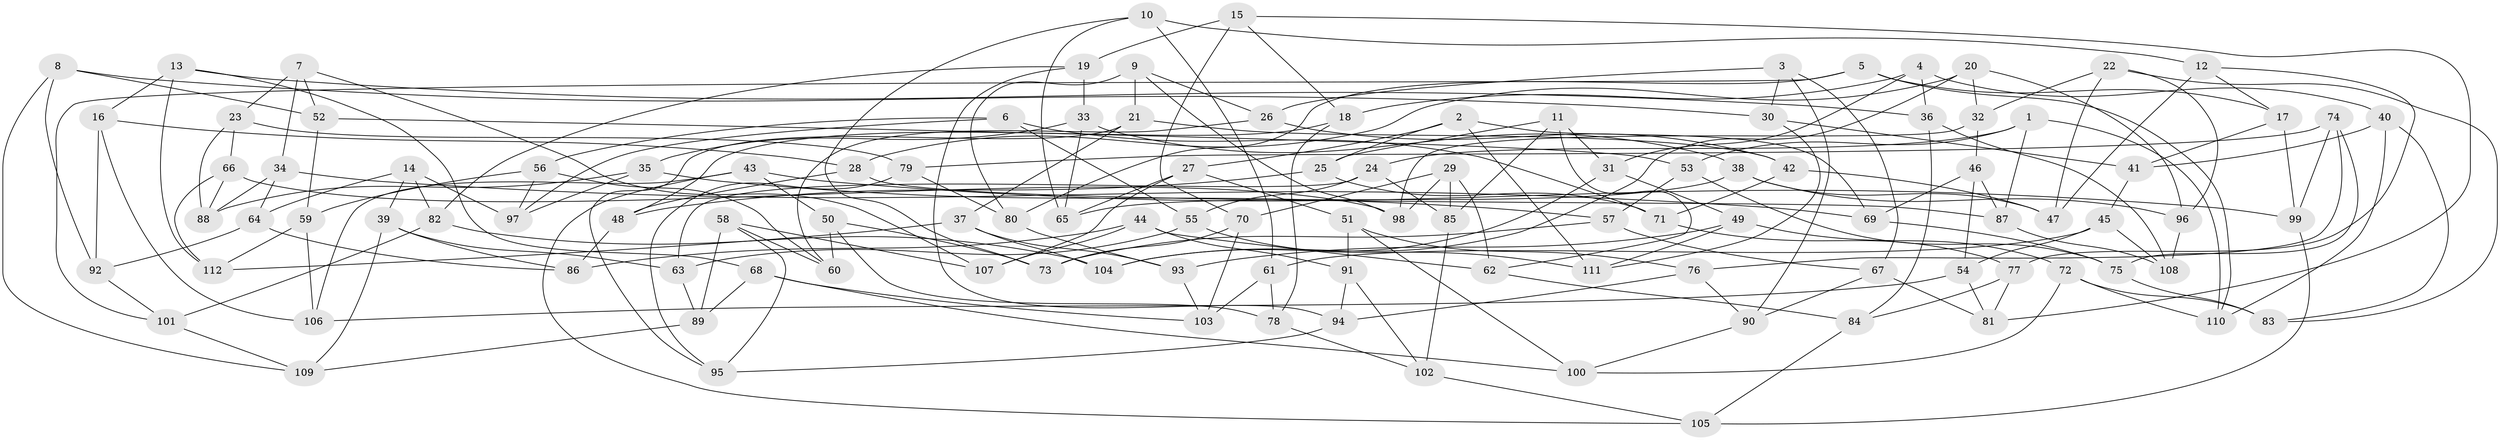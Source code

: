 // Generated by graph-tools (version 1.1) at 2025/02/03/09/25 03:02:58]
// undirected, 112 vertices, 224 edges
graph export_dot {
graph [start="1"]
  node [color=gray90,style=filled];
  1;
  2;
  3;
  4;
  5;
  6;
  7;
  8;
  9;
  10;
  11;
  12;
  13;
  14;
  15;
  16;
  17;
  18;
  19;
  20;
  21;
  22;
  23;
  24;
  25;
  26;
  27;
  28;
  29;
  30;
  31;
  32;
  33;
  34;
  35;
  36;
  37;
  38;
  39;
  40;
  41;
  42;
  43;
  44;
  45;
  46;
  47;
  48;
  49;
  50;
  51;
  52;
  53;
  54;
  55;
  56;
  57;
  58;
  59;
  60;
  61;
  62;
  63;
  64;
  65;
  66;
  67;
  68;
  69;
  70;
  71;
  72;
  73;
  74;
  75;
  76;
  77;
  78;
  79;
  80;
  81;
  82;
  83;
  84;
  85;
  86;
  87;
  88;
  89;
  90;
  91;
  92;
  93;
  94;
  95;
  96;
  97;
  98;
  99;
  100;
  101;
  102;
  103;
  104;
  105;
  106;
  107;
  108;
  109;
  110;
  111;
  112;
  1 -- 53;
  1 -- 110;
  1 -- 87;
  1 -- 24;
  2 -- 27;
  2 -- 111;
  2 -- 69;
  2 -- 25;
  3 -- 26;
  3 -- 30;
  3 -- 90;
  3 -- 67;
  4 -- 40;
  4 -- 18;
  4 -- 36;
  4 -- 31;
  5 -- 17;
  5 -- 110;
  5 -- 101;
  5 -- 80;
  6 -- 55;
  6 -- 71;
  6 -- 97;
  6 -- 56;
  7 -- 52;
  7 -- 23;
  7 -- 34;
  7 -- 107;
  8 -- 30;
  8 -- 109;
  8 -- 92;
  8 -- 52;
  9 -- 98;
  9 -- 26;
  9 -- 21;
  9 -- 80;
  10 -- 65;
  10 -- 61;
  10 -- 73;
  10 -- 12;
  11 -- 25;
  11 -- 62;
  11 -- 31;
  11 -- 85;
  12 -- 47;
  12 -- 77;
  12 -- 17;
  13 -- 68;
  13 -- 16;
  13 -- 36;
  13 -- 112;
  14 -- 97;
  14 -- 82;
  14 -- 64;
  14 -- 39;
  15 -- 18;
  15 -- 81;
  15 -- 70;
  15 -- 19;
  16 -- 28;
  16 -- 106;
  16 -- 92;
  17 -- 41;
  17 -- 99;
  18 -- 78;
  18 -- 48;
  19 -- 82;
  19 -- 94;
  19 -- 33;
  20 -- 104;
  20 -- 96;
  20 -- 28;
  20 -- 32;
  21 -- 37;
  21 -- 42;
  21 -- 95;
  22 -- 32;
  22 -- 47;
  22 -- 83;
  22 -- 96;
  23 -- 66;
  23 -- 79;
  23 -- 88;
  24 -- 63;
  24 -- 55;
  24 -- 85;
  25 -- 71;
  25 -- 48;
  26 -- 60;
  26 -- 42;
  27 -- 51;
  27 -- 107;
  27 -- 65;
  28 -- 87;
  28 -- 48;
  29 -- 70;
  29 -- 85;
  29 -- 98;
  29 -- 62;
  30 -- 111;
  30 -- 41;
  31 -- 104;
  31 -- 49;
  32 -- 46;
  32 -- 98;
  33 -- 65;
  33 -- 38;
  33 -- 35;
  34 -- 88;
  34 -- 69;
  34 -- 64;
  35 -- 57;
  35 -- 97;
  35 -- 88;
  36 -- 84;
  36 -- 108;
  37 -- 93;
  37 -- 112;
  37 -- 104;
  38 -- 65;
  38 -- 96;
  38 -- 47;
  39 -- 109;
  39 -- 63;
  39 -- 86;
  40 -- 110;
  40 -- 83;
  40 -- 41;
  41 -- 45;
  42 -- 47;
  42 -- 71;
  43 -- 99;
  43 -- 106;
  43 -- 50;
  43 -- 105;
  44 -- 62;
  44 -- 91;
  44 -- 107;
  44 -- 86;
  45 -- 61;
  45 -- 108;
  45 -- 54;
  46 -- 69;
  46 -- 87;
  46 -- 54;
  48 -- 86;
  49 -- 93;
  49 -- 72;
  49 -- 111;
  50 -- 78;
  50 -- 60;
  50 -- 73;
  51 -- 91;
  51 -- 76;
  51 -- 100;
  52 -- 59;
  52 -- 53;
  53 -- 57;
  53 -- 75;
  54 -- 81;
  54 -- 106;
  55 -- 111;
  55 -- 63;
  56 -- 59;
  56 -- 60;
  56 -- 97;
  57 -- 73;
  57 -- 67;
  58 -- 89;
  58 -- 60;
  58 -- 107;
  58 -- 95;
  59 -- 112;
  59 -- 106;
  61 -- 103;
  61 -- 78;
  62 -- 84;
  63 -- 89;
  64 -- 86;
  64 -- 92;
  66 -- 112;
  66 -- 88;
  66 -- 98;
  67 -- 81;
  67 -- 90;
  68 -- 103;
  68 -- 100;
  68 -- 89;
  69 -- 75;
  70 -- 73;
  70 -- 103;
  71 -- 77;
  72 -- 83;
  72 -- 100;
  72 -- 110;
  74 -- 99;
  74 -- 75;
  74 -- 79;
  74 -- 76;
  75 -- 83;
  76 -- 90;
  76 -- 94;
  77 -- 81;
  77 -- 84;
  78 -- 102;
  79 -- 80;
  79 -- 95;
  80 -- 93;
  82 -- 104;
  82 -- 101;
  84 -- 105;
  85 -- 102;
  87 -- 108;
  89 -- 109;
  90 -- 100;
  91 -- 94;
  91 -- 102;
  92 -- 101;
  93 -- 103;
  94 -- 95;
  96 -- 108;
  99 -- 105;
  101 -- 109;
  102 -- 105;
}

